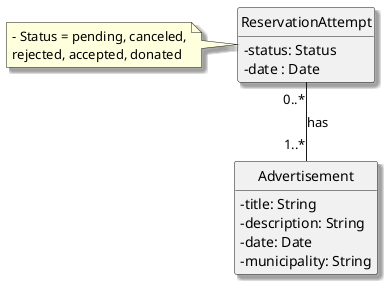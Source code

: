@startuml
skinparam packageStyle rectangle
skinparam shadowing true
skinparam classAttributeIconSize 0
hide circle
hide methods


class Advertisement {
    - title: String
    - description: String
    - date: Date
    - municipality: String
}

class ReservationAttempt {
    - status: Status
    '(pending, canceled, rejected, accepted, donated)
    - date : Date
}

note left of ReservationAttempt
    - Status = pending, canceled,
    rejected, accepted, donated
end note

ReservationAttempt "0..*" -- "1..*" Advertisement : has
@enduml